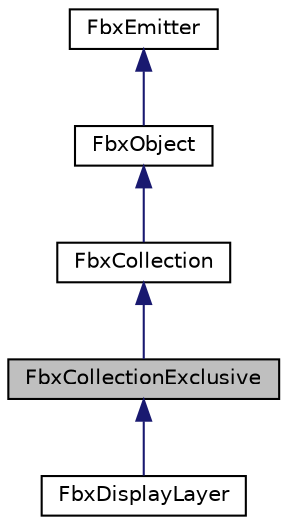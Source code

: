 digraph "FbxCollectionExclusive"
{
  edge [fontname="Helvetica",fontsize="10",labelfontname="Helvetica",labelfontsize="10"];
  node [fontname="Helvetica",fontsize="10",shape=record];
  Node0 [label="FbxCollectionExclusive",height=0.2,width=0.4,color="black", fillcolor="grey75", style="filled", fontcolor="black"];
  Node1 -> Node0 [dir="back",color="midnightblue",fontsize="10",style="solid"];
  Node1 [label="FbxCollection",height=0.2,width=0.4,color="black", fillcolor="white", style="filled",URL="$class_fbx_collection.html"];
  Node2 -> Node1 [dir="back",color="midnightblue",fontsize="10",style="solid"];
  Node2 [label="FbxObject",height=0.2,width=0.4,color="black", fillcolor="white", style="filled",URL="$class_fbx_object.html"];
  Node3 -> Node2 [dir="back",color="midnightblue",fontsize="10",style="solid"];
  Node3 [label="FbxEmitter",height=0.2,width=0.4,color="black", fillcolor="white", style="filled",URL="$class_fbx_emitter.html"];
  Node0 -> Node4 [dir="back",color="midnightblue",fontsize="10",style="solid"];
  Node4 [label="FbxDisplayLayer",height=0.2,width=0.4,color="black", fillcolor="white", style="filled",URL="$class_fbx_display_layer.html"];
}

